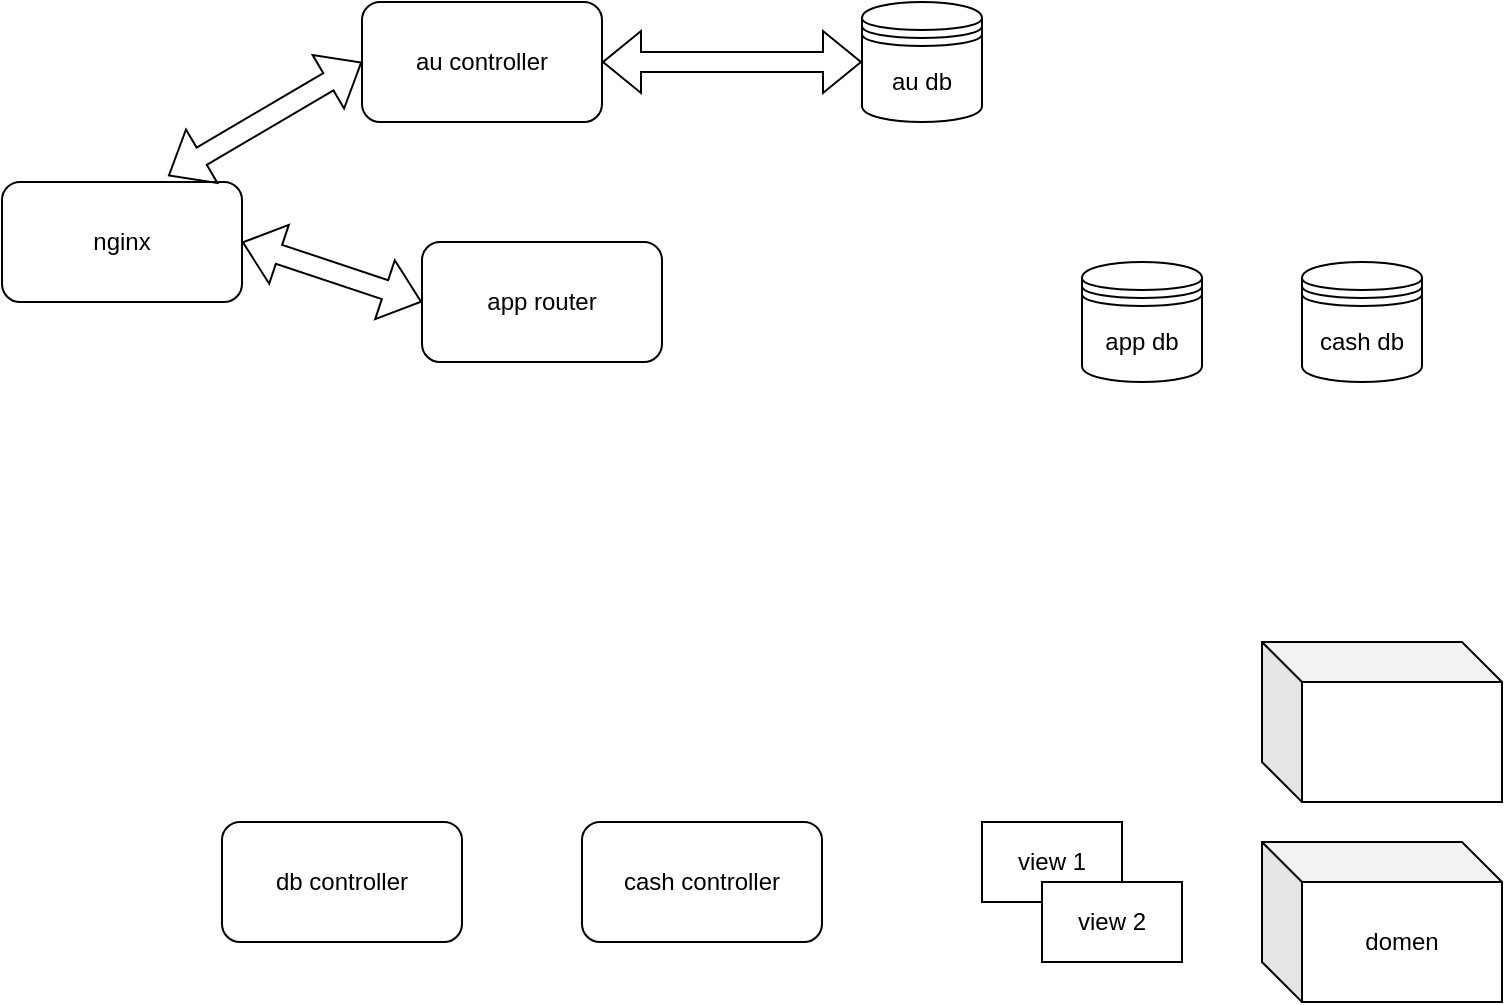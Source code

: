 <mxfile version="20.4.0" type="github">
  <diagram id="Nt1I0_a-7QM22VSomyQ9" name="набросок ">
    <mxGraphModel dx="872" dy="1763" grid="1" gridSize="10" guides="1" tooltips="1" connect="1" arrows="1" fold="1" page="1" pageScale="1" pageWidth="827" pageHeight="1169" math="0" shadow="0">
      <root>
        <mxCell id="0" />
        <mxCell id="1" parent="0" />
        <mxCell id="Cky5ocuPGZMGXfUZWTYV-1" value="app db" style="shape=datastore;whiteSpace=wrap;html=1;" vertex="1" parent="1">
          <mxGeometry x="580" y="120" width="60" height="60" as="geometry" />
        </mxCell>
        <mxCell id="Cky5ocuPGZMGXfUZWTYV-2" value="" style="shape=cube;whiteSpace=wrap;html=1;boundedLbl=1;backgroundOutline=1;darkOpacity=0.05;darkOpacity2=0.1;" vertex="1" parent="1">
          <mxGeometry x="670" y="310" width="120" height="80" as="geometry" />
        </mxCell>
        <mxCell id="Cky5ocuPGZMGXfUZWTYV-3" value="nginx" style="rounded=1;whiteSpace=wrap;html=1;" vertex="1" parent="1">
          <mxGeometry x="40" y="80" width="120" height="60" as="geometry" />
        </mxCell>
        <mxCell id="Cky5ocuPGZMGXfUZWTYV-4" value="cash db" style="shape=datastore;whiteSpace=wrap;html=1;" vertex="1" parent="1">
          <mxGeometry x="690" y="120" width="60" height="60" as="geometry" />
        </mxCell>
        <mxCell id="Cky5ocuPGZMGXfUZWTYV-5" value="au db" style="shape=datastore;whiteSpace=wrap;html=1;" vertex="1" parent="1">
          <mxGeometry x="470" y="-10" width="60" height="60" as="geometry" />
        </mxCell>
        <mxCell id="Cky5ocuPGZMGXfUZWTYV-6" value="db controller" style="rounded=1;whiteSpace=wrap;html=1;" vertex="1" parent="1">
          <mxGeometry x="150" y="400" width="120" height="60" as="geometry" />
        </mxCell>
        <mxCell id="Cky5ocuPGZMGXfUZWTYV-7" value="cash controller" style="rounded=1;whiteSpace=wrap;html=1;" vertex="1" parent="1">
          <mxGeometry x="330" y="400" width="120" height="60" as="geometry" />
        </mxCell>
        <mxCell id="Cky5ocuPGZMGXfUZWTYV-8" value="au controller" style="rounded=1;whiteSpace=wrap;html=1;" vertex="1" parent="1">
          <mxGeometry x="220" y="-10" width="120" height="60" as="geometry" />
        </mxCell>
        <mxCell id="Cky5ocuPGZMGXfUZWTYV-9" value="app router" style="rounded=1;whiteSpace=wrap;html=1;" vertex="1" parent="1">
          <mxGeometry x="250" y="110" width="120" height="60" as="geometry" />
        </mxCell>
        <mxCell id="Cky5ocuPGZMGXfUZWTYV-10" value="" style="shape=flexArrow;endArrow=classic;startArrow=classic;html=1;rounded=0;exitX=0.692;exitY=-0.05;exitDx=0;exitDy=0;exitPerimeter=0;entryX=0;entryY=0.5;entryDx=0;entryDy=0;" edge="1" parent="1" source="Cky5ocuPGZMGXfUZWTYV-3" target="Cky5ocuPGZMGXfUZWTYV-8">
          <mxGeometry width="100" height="100" relative="1" as="geometry">
            <mxPoint x="360" y="270" as="sourcePoint" />
            <mxPoint x="460" y="170" as="targetPoint" />
          </mxGeometry>
        </mxCell>
        <mxCell id="Cky5ocuPGZMGXfUZWTYV-12" value="" style="shape=flexArrow;endArrow=classic;startArrow=classic;html=1;rounded=0;entryX=0;entryY=0.5;entryDx=0;entryDy=0;" edge="1" parent="1" source="Cky5ocuPGZMGXfUZWTYV-8" target="Cky5ocuPGZMGXfUZWTYV-5">
          <mxGeometry width="100" height="100" relative="1" as="geometry">
            <mxPoint x="360" y="270" as="sourcePoint" />
            <mxPoint x="460" y="170" as="targetPoint" />
          </mxGeometry>
        </mxCell>
        <mxCell id="Cky5ocuPGZMGXfUZWTYV-14" value="" style="shape=flexArrow;endArrow=classic;startArrow=classic;html=1;rounded=0;exitX=1;exitY=0.5;exitDx=0;exitDy=0;entryX=0;entryY=0.5;entryDx=0;entryDy=0;" edge="1" parent="1" source="Cky5ocuPGZMGXfUZWTYV-3" target="Cky5ocuPGZMGXfUZWTYV-9">
          <mxGeometry width="100" height="100" relative="1" as="geometry">
            <mxPoint x="360" y="270" as="sourcePoint" />
            <mxPoint x="460" y="170" as="targetPoint" />
          </mxGeometry>
        </mxCell>
        <mxCell id="Cky5ocuPGZMGXfUZWTYV-15" value="view 1" style="rounded=0;whiteSpace=wrap;html=1;" vertex="1" parent="1">
          <mxGeometry x="530" y="400" width="70" height="40" as="geometry" />
        </mxCell>
        <mxCell id="Cky5ocuPGZMGXfUZWTYV-16" value="view 2" style="rounded=0;whiteSpace=wrap;html=1;" vertex="1" parent="1">
          <mxGeometry x="560" y="430" width="70" height="40" as="geometry" />
        </mxCell>
        <mxCell id="Cky5ocuPGZMGXfUZWTYV-17" value="domen" style="shape=cube;whiteSpace=wrap;html=1;boundedLbl=1;backgroundOutline=1;darkOpacity=0.05;darkOpacity2=0.1;" vertex="1" parent="1">
          <mxGeometry x="670" y="410" width="120" height="80" as="geometry" />
        </mxCell>
      </root>
    </mxGraphModel>
  </diagram>
</mxfile>

